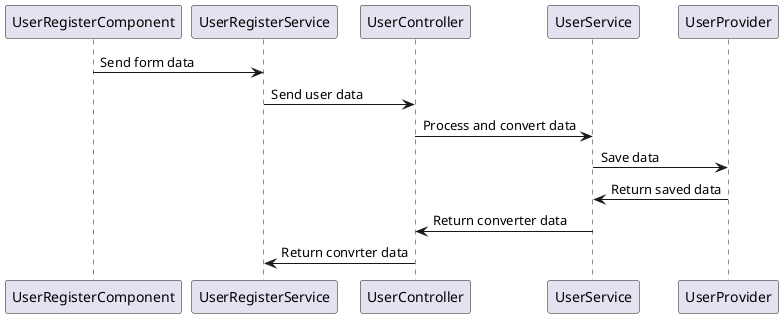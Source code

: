 @startuml WebClientRegisterUser

participant UserRegisterComponent
participant UserRegisterService
participant UserController
participant UserService
participant UserProvider


UserRegisterComponent->UserRegisterService: Send form data
UserRegisterService->UserController: Send user data
UserController->UserService: Process and convert data
UserService->UserProvider: Save data

UserProvider->UserService: Return saved data
UserService->UserController: Return converter data
UserController->UserRegisterService: Return convrter data

@enduml